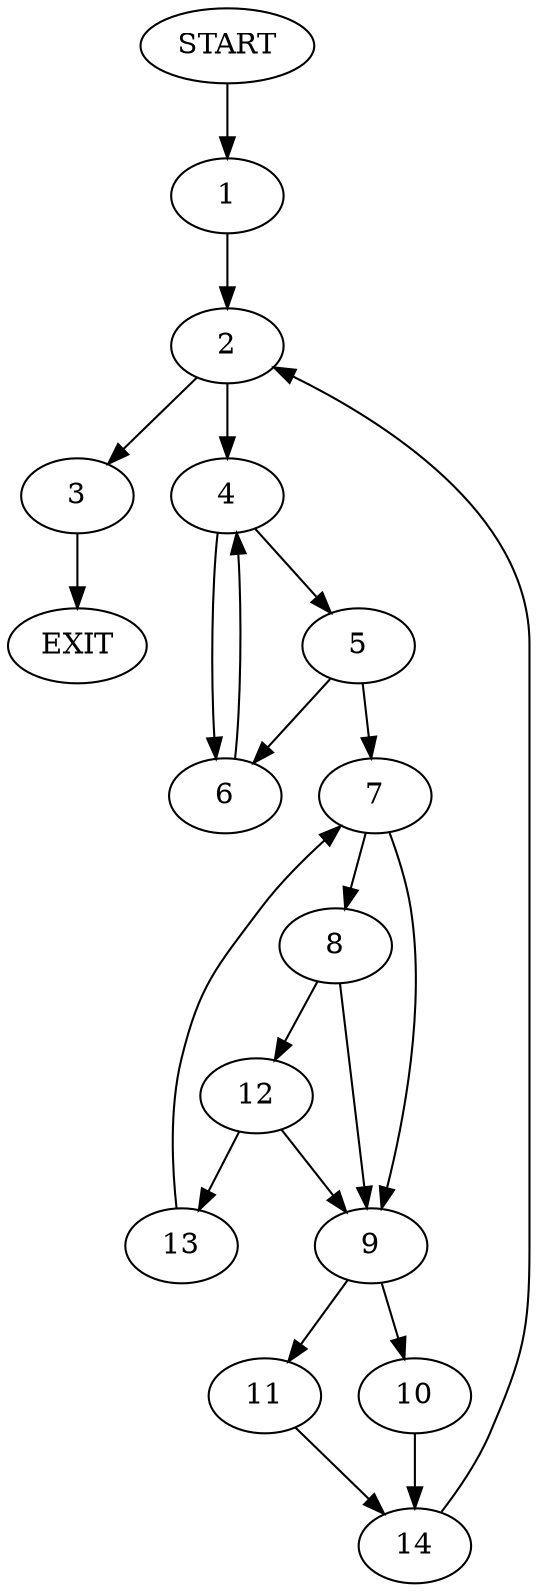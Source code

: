 digraph {
0 [label="START"]
15 [label="EXIT"]
0 -> 1
1 -> 2
2 -> 3
2 -> 4
3 -> 15
4 -> 5
4 -> 6
6 -> 4
5 -> 7
5 -> 6
7 -> 8
7 -> 9
9 -> 10
9 -> 11
8 -> 12
8 -> 9
12 -> 13
12 -> 9
13 -> 7
10 -> 14
11 -> 14
14 -> 2
}
